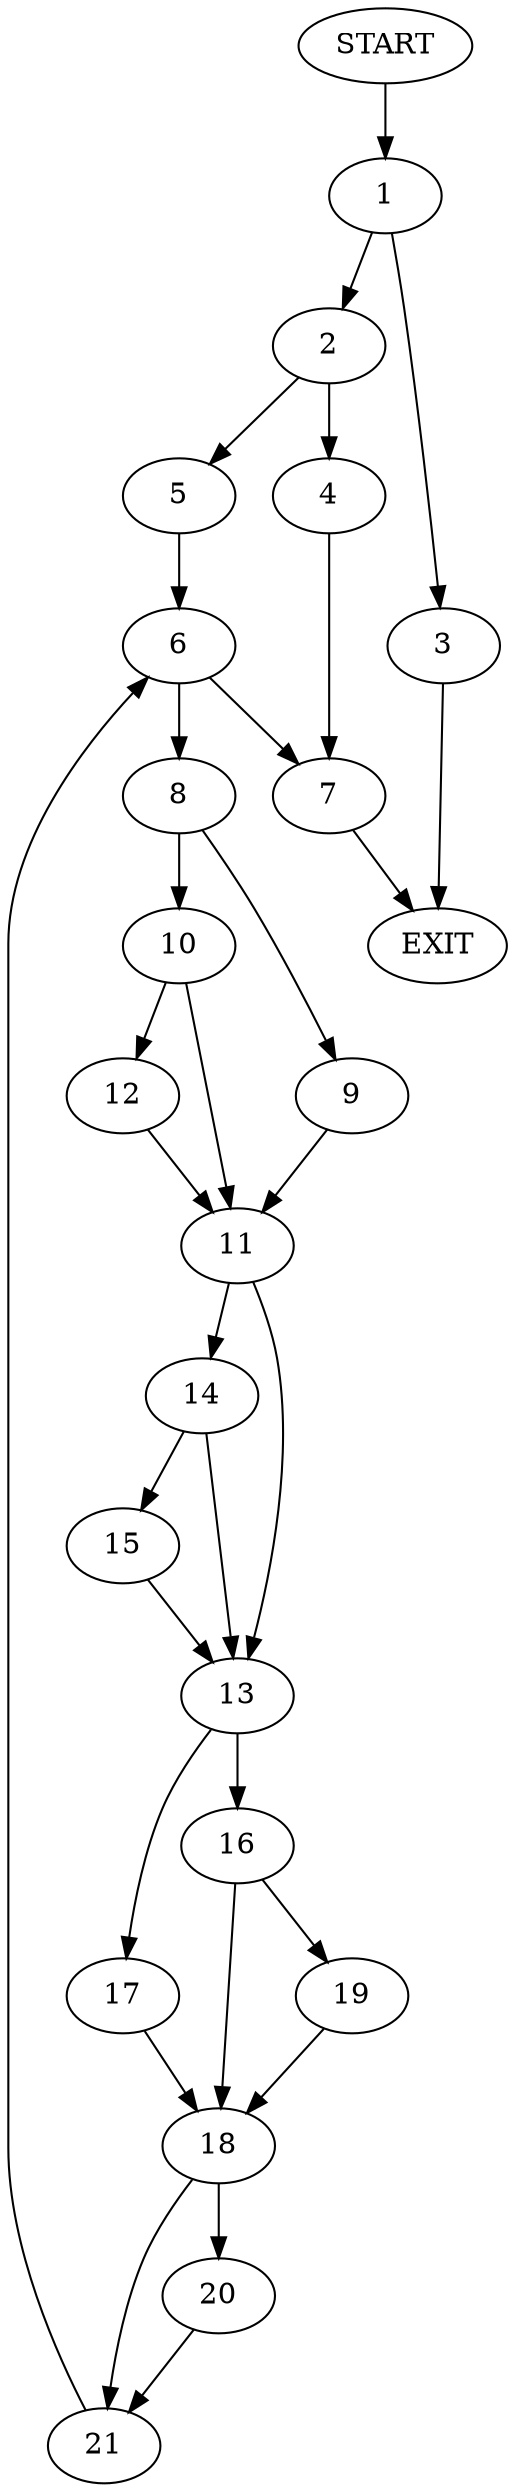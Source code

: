 digraph {
0 [label="START"]
22 [label="EXIT"]
0 -> 1
1 -> 2
1 -> 3
3 -> 22
2 -> 4
2 -> 5
5 -> 6
4 -> 7
7 -> 22
6 -> 8
6 -> 7
8 -> 9
8 -> 10
9 -> 11
10 -> 11
10 -> 12
11 -> 13
11 -> 14
12 -> 11
14 -> 15
14 -> 13
13 -> 16
13 -> 17
15 -> 13
17 -> 18
16 -> 18
16 -> 19
18 -> 20
18 -> 21
19 -> 18
21 -> 6
20 -> 21
}
